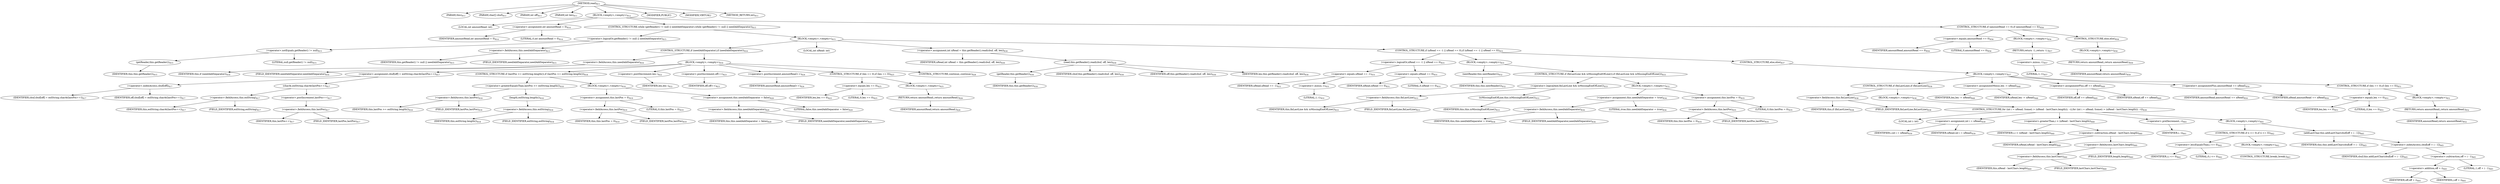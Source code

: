 digraph "read" {  
"2032" [label = <(METHOD,read)<SUB>811</SUB>> ]
"121" [label = <(PARAM,this)<SUB>811</SUB>> ]
"2033" [label = <(PARAM,char[] cbuf)<SUB>811</SUB>> ]
"2034" [label = <(PARAM,int off)<SUB>811</SUB>> ]
"2035" [label = <(PARAM,int len)<SUB>811</SUB>> ]
"2036" [label = <(BLOCK,&lt;empty&gt;,&lt;empty&gt;)<SUB>812</SUB>> ]
"2037" [label = <(LOCAL,int amountRead: int)> ]
"2038" [label = <(&lt;operator&gt;.assignment,int amountRead = 0)<SUB>814</SUB>> ]
"2039" [label = <(IDENTIFIER,amountRead,int amountRead = 0)<SUB>814</SUB>> ]
"2040" [label = <(LITERAL,0,int amountRead = 0)<SUB>814</SUB>> ]
"2041" [label = <(CONTROL_STRUCTURE,while (getReader() != null || needAddSeparator),while (getReader() != null || needAddSeparator))<SUB>815</SUB>> ]
"2042" [label = <(&lt;operator&gt;.logicalOr,getReader() != null || needAddSeparator)<SUB>815</SUB>> ]
"2043" [label = <(&lt;operator&gt;.notEquals,getReader() != null)<SUB>815</SUB>> ]
"2044" [label = <(getReader,this.getReader())<SUB>815</SUB>> ]
"120" [label = <(IDENTIFIER,this,this.getReader())<SUB>815</SUB>> ]
"2045" [label = <(LITERAL,null,getReader() != null)<SUB>815</SUB>> ]
"2046" [label = <(&lt;operator&gt;.fieldAccess,this.needAddSeparator)<SUB>815</SUB>> ]
"2047" [label = <(IDENTIFIER,this,getReader() != null || needAddSeparator)<SUB>815</SUB>> ]
"2048" [label = <(FIELD_IDENTIFIER,needAddSeparator,needAddSeparator)<SUB>815</SUB>> ]
"2049" [label = <(BLOCK,&lt;empty&gt;,&lt;empty&gt;)<SUB>815</SUB>> ]
"2050" [label = <(CONTROL_STRUCTURE,if (needAddSeparator),if (needAddSeparator))<SUB>816</SUB>> ]
"2051" [label = <(&lt;operator&gt;.fieldAccess,this.needAddSeparator)<SUB>816</SUB>> ]
"2052" [label = <(IDENTIFIER,this,if (needAddSeparator))<SUB>816</SUB>> ]
"2053" [label = <(FIELD_IDENTIFIER,needAddSeparator,needAddSeparator)<SUB>816</SUB>> ]
"2054" [label = <(BLOCK,&lt;empty&gt;,&lt;empty&gt;)<SUB>816</SUB>> ]
"2055" [label = <(&lt;operator&gt;.assignment,cbuf[off] = eolString.charAt(lastPos++))<SUB>817</SUB>> ]
"2056" [label = <(&lt;operator&gt;.indexAccess,cbuf[off])<SUB>817</SUB>> ]
"2057" [label = <(IDENTIFIER,cbuf,cbuf[off] = eolString.charAt(lastPos++))<SUB>817</SUB>> ]
"2058" [label = <(IDENTIFIER,off,cbuf[off] = eolString.charAt(lastPos++))<SUB>817</SUB>> ]
"2059" [label = <(charAt,eolString.charAt(lastPos++))<SUB>817</SUB>> ]
"2060" [label = <(&lt;operator&gt;.fieldAccess,this.eolString)<SUB>817</SUB>> ]
"2061" [label = <(IDENTIFIER,this,eolString.charAt(lastPos++))<SUB>817</SUB>> ]
"2062" [label = <(FIELD_IDENTIFIER,eolString,eolString)<SUB>817</SUB>> ]
"2063" [label = <(&lt;operator&gt;.postIncrement,lastPos++)<SUB>817</SUB>> ]
"2064" [label = <(&lt;operator&gt;.fieldAccess,this.lastPos)<SUB>817</SUB>> ]
"2065" [label = <(IDENTIFIER,this,lastPos++)<SUB>817</SUB>> ]
"2066" [label = <(FIELD_IDENTIFIER,lastPos,lastPos)<SUB>817</SUB>> ]
"2067" [label = <(CONTROL_STRUCTURE,if (lastPos &gt;= eolString.length()),if (lastPos &gt;= eolString.length()))<SUB>818</SUB>> ]
"2068" [label = <(&lt;operator&gt;.greaterEqualsThan,lastPos &gt;= eolString.length())<SUB>818</SUB>> ]
"2069" [label = <(&lt;operator&gt;.fieldAccess,this.lastPos)<SUB>818</SUB>> ]
"2070" [label = <(IDENTIFIER,this,lastPos &gt;= eolString.length())<SUB>818</SUB>> ]
"2071" [label = <(FIELD_IDENTIFIER,lastPos,lastPos)<SUB>818</SUB>> ]
"2072" [label = <(length,eolString.length())<SUB>818</SUB>> ]
"2073" [label = <(&lt;operator&gt;.fieldAccess,this.eolString)<SUB>818</SUB>> ]
"2074" [label = <(IDENTIFIER,this,eolString.length())<SUB>818</SUB>> ]
"2075" [label = <(FIELD_IDENTIFIER,eolString,eolString)<SUB>818</SUB>> ]
"2076" [label = <(BLOCK,&lt;empty&gt;,&lt;empty&gt;)<SUB>818</SUB>> ]
"2077" [label = <(&lt;operator&gt;.assignment,this.lastPos = 0)<SUB>819</SUB>> ]
"2078" [label = <(&lt;operator&gt;.fieldAccess,this.lastPos)<SUB>819</SUB>> ]
"2079" [label = <(IDENTIFIER,this,this.lastPos = 0)<SUB>819</SUB>> ]
"2080" [label = <(FIELD_IDENTIFIER,lastPos,lastPos)<SUB>819</SUB>> ]
"2081" [label = <(LITERAL,0,this.lastPos = 0)<SUB>819</SUB>> ]
"2082" [label = <(&lt;operator&gt;.assignment,this.needAddSeparator = false)<SUB>820</SUB>> ]
"2083" [label = <(&lt;operator&gt;.fieldAccess,this.needAddSeparator)<SUB>820</SUB>> ]
"2084" [label = <(IDENTIFIER,this,this.needAddSeparator = false)<SUB>820</SUB>> ]
"2085" [label = <(FIELD_IDENTIFIER,needAddSeparator,needAddSeparator)<SUB>820</SUB>> ]
"2086" [label = <(LITERAL,false,this.needAddSeparator = false)<SUB>820</SUB>> ]
"2087" [label = <(&lt;operator&gt;.postDecrement,len--)<SUB>822</SUB>> ]
"2088" [label = <(IDENTIFIER,len,len--)<SUB>822</SUB>> ]
"2089" [label = <(&lt;operator&gt;.postIncrement,off++)<SUB>823</SUB>> ]
"2090" [label = <(IDENTIFIER,off,off++)<SUB>823</SUB>> ]
"2091" [label = <(&lt;operator&gt;.postIncrement,amountRead++)<SUB>824</SUB>> ]
"2092" [label = <(IDENTIFIER,amountRead,amountRead++)<SUB>824</SUB>> ]
"2093" [label = <(CONTROL_STRUCTURE,if (len == 0),if (len == 0))<SUB>825</SUB>> ]
"2094" [label = <(&lt;operator&gt;.equals,len == 0)<SUB>825</SUB>> ]
"2095" [label = <(IDENTIFIER,len,len == 0)<SUB>825</SUB>> ]
"2096" [label = <(LITERAL,0,len == 0)<SUB>825</SUB>> ]
"2097" [label = <(BLOCK,&lt;empty&gt;,&lt;empty&gt;)<SUB>825</SUB>> ]
"2098" [label = <(RETURN,return amountRead;,return amountRead;)<SUB>826</SUB>> ]
"2099" [label = <(IDENTIFIER,amountRead,return amountRead;)<SUB>826</SUB>> ]
"2100" [label = <(CONTROL_STRUCTURE,continue;,continue;)<SUB>828</SUB>> ]
"2101" [label = <(LOCAL,int nRead: int)> ]
"2102" [label = <(&lt;operator&gt;.assignment,int nRead = this.getReader().read(cbuf, off, len))<SUB>830</SUB>> ]
"2103" [label = <(IDENTIFIER,nRead,int nRead = this.getReader().read(cbuf, off, len))<SUB>830</SUB>> ]
"2104" [label = <(read,this.getReader().read(cbuf, off, len))<SUB>830</SUB>> ]
"2105" [label = <(getReader,this.getReader())<SUB>830</SUB>> ]
"122" [label = <(IDENTIFIER,this,this.getReader())<SUB>830</SUB>> ]
"2106" [label = <(IDENTIFIER,cbuf,this.getReader().read(cbuf, off, len))<SUB>830</SUB>> ]
"2107" [label = <(IDENTIFIER,off,this.getReader().read(cbuf, off, len))<SUB>830</SUB>> ]
"2108" [label = <(IDENTIFIER,len,this.getReader().read(cbuf, off, len))<SUB>830</SUB>> ]
"2109" [label = <(CONTROL_STRUCTURE,if (nRead == -1 || nRead == 0),if (nRead == -1 || nRead == 0))<SUB>831</SUB>> ]
"2110" [label = <(&lt;operator&gt;.logicalOr,nRead == -1 || nRead == 0)<SUB>831</SUB>> ]
"2111" [label = <(&lt;operator&gt;.equals,nRead == -1)<SUB>831</SUB>> ]
"2112" [label = <(IDENTIFIER,nRead,nRead == -1)<SUB>831</SUB>> ]
"2113" [label = <(&lt;operator&gt;.minus,-1)<SUB>831</SUB>> ]
"2114" [label = <(LITERAL,1,-1)<SUB>831</SUB>> ]
"2115" [label = <(&lt;operator&gt;.equals,nRead == 0)<SUB>831</SUB>> ]
"2116" [label = <(IDENTIFIER,nRead,nRead == 0)<SUB>831</SUB>> ]
"2117" [label = <(LITERAL,0,nRead == 0)<SUB>831</SUB>> ]
"2118" [label = <(BLOCK,&lt;empty&gt;,&lt;empty&gt;)<SUB>831</SUB>> ]
"2119" [label = <(nextReader,this.nextReader())<SUB>832</SUB>> ]
"123" [label = <(IDENTIFIER,this,this.nextReader())<SUB>832</SUB>> ]
"2120" [label = <(CONTROL_STRUCTURE,if (fixLastLine &amp;&amp; isMissingEndOfLine()),if (fixLastLine &amp;&amp; isMissingEndOfLine()))<SUB>833</SUB>> ]
"2121" [label = <(&lt;operator&gt;.logicalAnd,fixLastLine &amp;&amp; isMissingEndOfLine())<SUB>833</SUB>> ]
"2122" [label = <(&lt;operator&gt;.fieldAccess,this.fixLastLine)<SUB>833</SUB>> ]
"2123" [label = <(IDENTIFIER,this,fixLastLine &amp;&amp; isMissingEndOfLine())<SUB>833</SUB>> ]
"2124" [label = <(FIELD_IDENTIFIER,fixLastLine,fixLastLine)<SUB>833</SUB>> ]
"2125" [label = <(isMissingEndOfLine,this.isMissingEndOfLine())<SUB>833</SUB>> ]
"124" [label = <(IDENTIFIER,this,this.isMissingEndOfLine())<SUB>833</SUB>> ]
"2126" [label = <(BLOCK,&lt;empty&gt;,&lt;empty&gt;)<SUB>833</SUB>> ]
"2127" [label = <(&lt;operator&gt;.assignment,this.needAddSeparator = true)<SUB>834</SUB>> ]
"2128" [label = <(&lt;operator&gt;.fieldAccess,this.needAddSeparator)<SUB>834</SUB>> ]
"2129" [label = <(IDENTIFIER,this,this.needAddSeparator = true)<SUB>834</SUB>> ]
"2130" [label = <(FIELD_IDENTIFIER,needAddSeparator,needAddSeparator)<SUB>834</SUB>> ]
"2131" [label = <(LITERAL,true,this.needAddSeparator = true)<SUB>834</SUB>> ]
"2132" [label = <(&lt;operator&gt;.assignment,this.lastPos = 0)<SUB>835</SUB>> ]
"2133" [label = <(&lt;operator&gt;.fieldAccess,this.lastPos)<SUB>835</SUB>> ]
"2134" [label = <(IDENTIFIER,this,this.lastPos = 0)<SUB>835</SUB>> ]
"2135" [label = <(FIELD_IDENTIFIER,lastPos,lastPos)<SUB>835</SUB>> ]
"2136" [label = <(LITERAL,0,this.lastPos = 0)<SUB>835</SUB>> ]
"2137" [label = <(CONTROL_STRUCTURE,else,else)<SUB>837</SUB>> ]
"2138" [label = <(BLOCK,&lt;empty&gt;,&lt;empty&gt;)<SUB>837</SUB>> ]
"2139" [label = <(CONTROL_STRUCTURE,if (fixLastLine),if (fixLastLine))<SUB>838</SUB>> ]
"2140" [label = <(&lt;operator&gt;.fieldAccess,this.fixLastLine)<SUB>838</SUB>> ]
"2141" [label = <(IDENTIFIER,this,if (fixLastLine))<SUB>838</SUB>> ]
"2142" [label = <(FIELD_IDENTIFIER,fixLastLine,fixLastLine)<SUB>838</SUB>> ]
"2143" [label = <(BLOCK,&lt;empty&gt;,&lt;empty&gt;)<SUB>838</SUB>> ]
"2144" [label = <(CONTROL_STRUCTURE,for (int i = nRead; Some(i &gt; (nRead - lastChars.length)); --i),for (int i = nRead; Some(i &gt; (nRead - lastChars.length)); --i))<SUB>839</SUB>> ]
"2145" [label = <(LOCAL,int i: int)> ]
"2146" [label = <(&lt;operator&gt;.assignment,int i = nRead)<SUB>839</SUB>> ]
"2147" [label = <(IDENTIFIER,i,int i = nRead)<SUB>839</SUB>> ]
"2148" [label = <(IDENTIFIER,nRead,int i = nRead)<SUB>839</SUB>> ]
"2149" [label = <(&lt;operator&gt;.greaterThan,i &gt; (nRead - lastChars.length))<SUB>840</SUB>> ]
"2150" [label = <(IDENTIFIER,i,i &gt; (nRead - lastChars.length))<SUB>840</SUB>> ]
"2151" [label = <(&lt;operator&gt;.subtraction,nRead - lastChars.length)<SUB>840</SUB>> ]
"2152" [label = <(IDENTIFIER,nRead,nRead - lastChars.length)<SUB>840</SUB>> ]
"2153" [label = <(&lt;operator&gt;.fieldAccess,lastChars.length)<SUB>840</SUB>> ]
"2154" [label = <(&lt;operator&gt;.fieldAccess,this.lastChars)<SUB>840</SUB>> ]
"2155" [label = <(IDENTIFIER,this,nRead - lastChars.length)<SUB>840</SUB>> ]
"2156" [label = <(FIELD_IDENTIFIER,lastChars,lastChars)<SUB>840</SUB>> ]
"2157" [label = <(FIELD_IDENTIFIER,length,length)<SUB>840</SUB>> ]
"2158" [label = <(&lt;operator&gt;.preDecrement,--i)<SUB>841</SUB>> ]
"2159" [label = <(IDENTIFIER,i,--i)<SUB>841</SUB>> ]
"2160" [label = <(BLOCK,&lt;empty&gt;,&lt;empty&gt;)<SUB>841</SUB>> ]
"2161" [label = <(CONTROL_STRUCTURE,if (i &lt;= 0),if (i &lt;= 0))<SUB>842</SUB>> ]
"2162" [label = <(&lt;operator&gt;.lessEqualsThan,i &lt;= 0)<SUB>842</SUB>> ]
"2163" [label = <(IDENTIFIER,i,i &lt;= 0)<SUB>842</SUB>> ]
"2164" [label = <(LITERAL,0,i &lt;= 0)<SUB>842</SUB>> ]
"2165" [label = <(BLOCK,&lt;empty&gt;,&lt;empty&gt;)<SUB>842</SUB>> ]
"2166" [label = <(CONTROL_STRUCTURE,break;,break;)<SUB>843</SUB>> ]
"2167" [label = <(addLastChar,this.addLastChar(cbuf[off + i - 1]))<SUB>845</SUB>> ]
"125" [label = <(IDENTIFIER,this,this.addLastChar(cbuf[off + i - 1]))<SUB>845</SUB>> ]
"2168" [label = <(&lt;operator&gt;.indexAccess,cbuf[off + i - 1])<SUB>845</SUB>> ]
"2169" [label = <(IDENTIFIER,cbuf,this.addLastChar(cbuf[off + i - 1]))<SUB>845</SUB>> ]
"2170" [label = <(&lt;operator&gt;.subtraction,off + i - 1)<SUB>845</SUB>> ]
"2171" [label = <(&lt;operator&gt;.addition,off + i)<SUB>845</SUB>> ]
"2172" [label = <(IDENTIFIER,off,off + i)<SUB>845</SUB>> ]
"2173" [label = <(IDENTIFIER,i,off + i)<SUB>845</SUB>> ]
"2174" [label = <(LITERAL,1,off + i - 1)<SUB>845</SUB>> ]
"2175" [label = <(&lt;operator&gt;.assignmentMinus,len -= nRead)<SUB>848</SUB>> ]
"2176" [label = <(IDENTIFIER,len,len -= nRead)<SUB>848</SUB>> ]
"2177" [label = <(IDENTIFIER,nRead,len -= nRead)<SUB>848</SUB>> ]
"2178" [label = <(&lt;operator&gt;.assignmentPlus,off += nRead)<SUB>849</SUB>> ]
"2179" [label = <(IDENTIFIER,off,off += nRead)<SUB>849</SUB>> ]
"2180" [label = <(IDENTIFIER,nRead,off += nRead)<SUB>849</SUB>> ]
"2181" [label = <(&lt;operator&gt;.assignmentPlus,amountRead += nRead)<SUB>850</SUB>> ]
"2182" [label = <(IDENTIFIER,amountRead,amountRead += nRead)<SUB>850</SUB>> ]
"2183" [label = <(IDENTIFIER,nRead,amountRead += nRead)<SUB>850</SUB>> ]
"2184" [label = <(CONTROL_STRUCTURE,if (len == 0),if (len == 0))<SUB>851</SUB>> ]
"2185" [label = <(&lt;operator&gt;.equals,len == 0)<SUB>851</SUB>> ]
"2186" [label = <(IDENTIFIER,len,len == 0)<SUB>851</SUB>> ]
"2187" [label = <(LITERAL,0,len == 0)<SUB>851</SUB>> ]
"2188" [label = <(BLOCK,&lt;empty&gt;,&lt;empty&gt;)<SUB>851</SUB>> ]
"2189" [label = <(RETURN,return amountRead;,return amountRead;)<SUB>852</SUB>> ]
"2190" [label = <(IDENTIFIER,amountRead,return amountRead;)<SUB>852</SUB>> ]
"2191" [label = <(CONTROL_STRUCTURE,if (amountRead == 0),if (amountRead == 0))<SUB>856</SUB>> ]
"2192" [label = <(&lt;operator&gt;.equals,amountRead == 0)<SUB>856</SUB>> ]
"2193" [label = <(IDENTIFIER,amountRead,amountRead == 0)<SUB>856</SUB>> ]
"2194" [label = <(LITERAL,0,amountRead == 0)<SUB>856</SUB>> ]
"2195" [label = <(BLOCK,&lt;empty&gt;,&lt;empty&gt;)<SUB>856</SUB>> ]
"2196" [label = <(RETURN,return -1;,return -1;)<SUB>857</SUB>> ]
"2197" [label = <(&lt;operator&gt;.minus,-1)<SUB>857</SUB>> ]
"2198" [label = <(LITERAL,1,-1)<SUB>857</SUB>> ]
"2199" [label = <(CONTROL_STRUCTURE,else,else)<SUB>858</SUB>> ]
"2200" [label = <(BLOCK,&lt;empty&gt;,&lt;empty&gt;)<SUB>858</SUB>> ]
"2201" [label = <(RETURN,return amountRead;,return amountRead;)<SUB>859</SUB>> ]
"2202" [label = <(IDENTIFIER,amountRead,return amountRead;)<SUB>859</SUB>> ]
"2203" [label = <(MODIFIER,PUBLIC)> ]
"2204" [label = <(MODIFIER,VIRTUAL)> ]
"2205" [label = <(METHOD_RETURN,int)<SUB>811</SUB>> ]
  "2032" -> "121" 
  "2032" -> "2033" 
  "2032" -> "2034" 
  "2032" -> "2035" 
  "2032" -> "2036" 
  "2032" -> "2203" 
  "2032" -> "2204" 
  "2032" -> "2205" 
  "2036" -> "2037" 
  "2036" -> "2038" 
  "2036" -> "2041" 
  "2036" -> "2191" 
  "2038" -> "2039" 
  "2038" -> "2040" 
  "2041" -> "2042" 
  "2041" -> "2049" 
  "2042" -> "2043" 
  "2042" -> "2046" 
  "2043" -> "2044" 
  "2043" -> "2045" 
  "2044" -> "120" 
  "2046" -> "2047" 
  "2046" -> "2048" 
  "2049" -> "2050" 
  "2049" -> "2101" 
  "2049" -> "2102" 
  "2049" -> "2109" 
  "2050" -> "2051" 
  "2050" -> "2054" 
  "2051" -> "2052" 
  "2051" -> "2053" 
  "2054" -> "2055" 
  "2054" -> "2067" 
  "2054" -> "2087" 
  "2054" -> "2089" 
  "2054" -> "2091" 
  "2054" -> "2093" 
  "2054" -> "2100" 
  "2055" -> "2056" 
  "2055" -> "2059" 
  "2056" -> "2057" 
  "2056" -> "2058" 
  "2059" -> "2060" 
  "2059" -> "2063" 
  "2060" -> "2061" 
  "2060" -> "2062" 
  "2063" -> "2064" 
  "2064" -> "2065" 
  "2064" -> "2066" 
  "2067" -> "2068" 
  "2067" -> "2076" 
  "2068" -> "2069" 
  "2068" -> "2072" 
  "2069" -> "2070" 
  "2069" -> "2071" 
  "2072" -> "2073" 
  "2073" -> "2074" 
  "2073" -> "2075" 
  "2076" -> "2077" 
  "2076" -> "2082" 
  "2077" -> "2078" 
  "2077" -> "2081" 
  "2078" -> "2079" 
  "2078" -> "2080" 
  "2082" -> "2083" 
  "2082" -> "2086" 
  "2083" -> "2084" 
  "2083" -> "2085" 
  "2087" -> "2088" 
  "2089" -> "2090" 
  "2091" -> "2092" 
  "2093" -> "2094" 
  "2093" -> "2097" 
  "2094" -> "2095" 
  "2094" -> "2096" 
  "2097" -> "2098" 
  "2098" -> "2099" 
  "2102" -> "2103" 
  "2102" -> "2104" 
  "2104" -> "2105" 
  "2104" -> "2106" 
  "2104" -> "2107" 
  "2104" -> "2108" 
  "2105" -> "122" 
  "2109" -> "2110" 
  "2109" -> "2118" 
  "2109" -> "2137" 
  "2110" -> "2111" 
  "2110" -> "2115" 
  "2111" -> "2112" 
  "2111" -> "2113" 
  "2113" -> "2114" 
  "2115" -> "2116" 
  "2115" -> "2117" 
  "2118" -> "2119" 
  "2118" -> "2120" 
  "2119" -> "123" 
  "2120" -> "2121" 
  "2120" -> "2126" 
  "2121" -> "2122" 
  "2121" -> "2125" 
  "2122" -> "2123" 
  "2122" -> "2124" 
  "2125" -> "124" 
  "2126" -> "2127" 
  "2126" -> "2132" 
  "2127" -> "2128" 
  "2127" -> "2131" 
  "2128" -> "2129" 
  "2128" -> "2130" 
  "2132" -> "2133" 
  "2132" -> "2136" 
  "2133" -> "2134" 
  "2133" -> "2135" 
  "2137" -> "2138" 
  "2138" -> "2139" 
  "2138" -> "2175" 
  "2138" -> "2178" 
  "2138" -> "2181" 
  "2138" -> "2184" 
  "2139" -> "2140" 
  "2139" -> "2143" 
  "2140" -> "2141" 
  "2140" -> "2142" 
  "2143" -> "2144" 
  "2144" -> "2145" 
  "2144" -> "2146" 
  "2144" -> "2149" 
  "2144" -> "2158" 
  "2144" -> "2160" 
  "2146" -> "2147" 
  "2146" -> "2148" 
  "2149" -> "2150" 
  "2149" -> "2151" 
  "2151" -> "2152" 
  "2151" -> "2153" 
  "2153" -> "2154" 
  "2153" -> "2157" 
  "2154" -> "2155" 
  "2154" -> "2156" 
  "2158" -> "2159" 
  "2160" -> "2161" 
  "2160" -> "2167" 
  "2161" -> "2162" 
  "2161" -> "2165" 
  "2162" -> "2163" 
  "2162" -> "2164" 
  "2165" -> "2166" 
  "2167" -> "125" 
  "2167" -> "2168" 
  "2168" -> "2169" 
  "2168" -> "2170" 
  "2170" -> "2171" 
  "2170" -> "2174" 
  "2171" -> "2172" 
  "2171" -> "2173" 
  "2175" -> "2176" 
  "2175" -> "2177" 
  "2178" -> "2179" 
  "2178" -> "2180" 
  "2181" -> "2182" 
  "2181" -> "2183" 
  "2184" -> "2185" 
  "2184" -> "2188" 
  "2185" -> "2186" 
  "2185" -> "2187" 
  "2188" -> "2189" 
  "2189" -> "2190" 
  "2191" -> "2192" 
  "2191" -> "2195" 
  "2191" -> "2199" 
  "2192" -> "2193" 
  "2192" -> "2194" 
  "2195" -> "2196" 
  "2196" -> "2197" 
  "2197" -> "2198" 
  "2199" -> "2200" 
  "2200" -> "2201" 
  "2201" -> "2202" 
}
